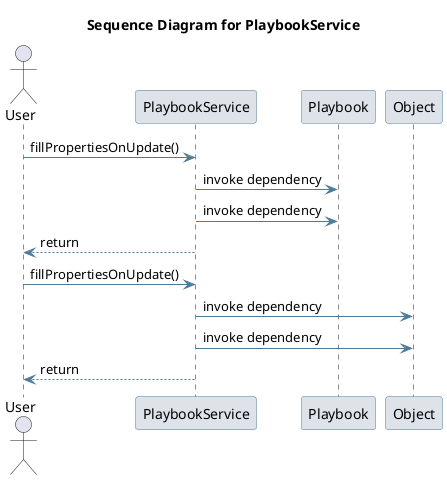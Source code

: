 @startuml
skinparam sequence {
 ArrowColor #4D7A97 
 ParticipantBorderColor #4D7A97 
 ParticipantBackgroundColor #DEE3E9 
}
title Sequence Diagram for PlaybookService

actor User
User -> PlaybookService: fillPropertiesOnUpdate()
participant Playbook
PlaybookService -> Playbook: invoke dependency
PlaybookService -> Playbook: invoke dependency
PlaybookService --> User : return
User -> PlaybookService: fillPropertiesOnUpdate()
participant Object
PlaybookService -> Object: invoke dependency
PlaybookService -> Object: invoke dependency
PlaybookService --> User : return
@enduml